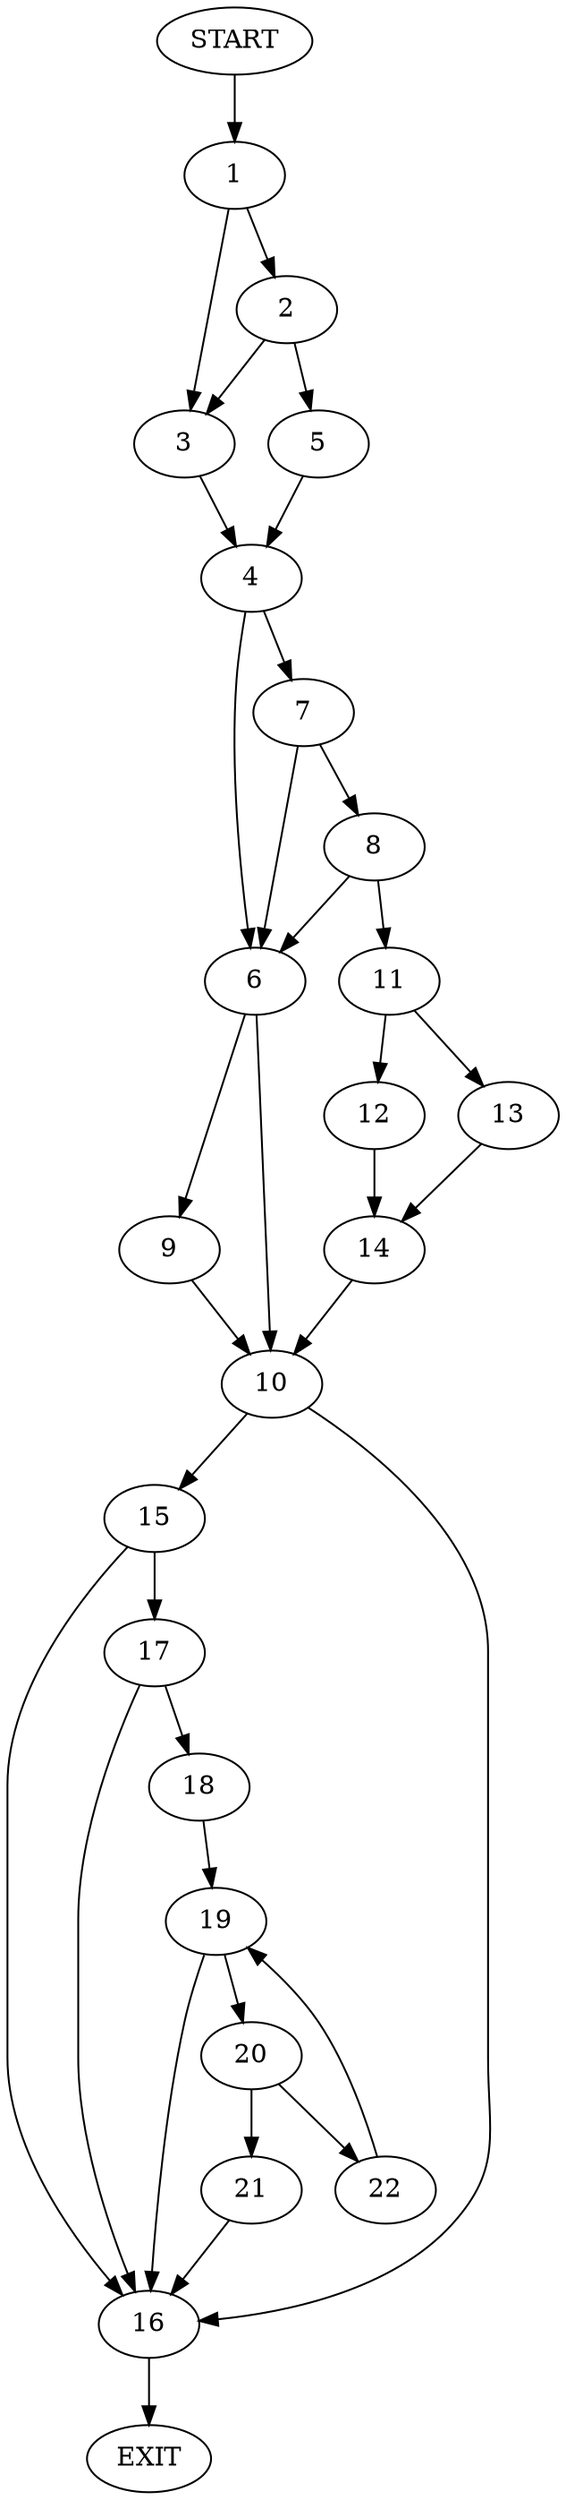 digraph {
0 [label="START"]
23 [label="EXIT"]
0 -> 1
1 -> 2
1 -> 3
3 -> 4
2 -> 5
2 -> 3
5 -> 4
4 -> 6
4 -> 7
7 -> 6
7 -> 8
6 -> 9
6 -> 10
8 -> 6
8 -> 11
11 -> 12
11 -> 13
13 -> 14
12 -> 14
14 -> 10
10 -> 15
10 -> 16
9 -> 10
16 -> 23
15 -> 16
15 -> 17
17 -> 18
17 -> 16
18 -> 19
19 -> 20
19 -> 16
20 -> 21
20 -> 22
22 -> 19
21 -> 16
}
